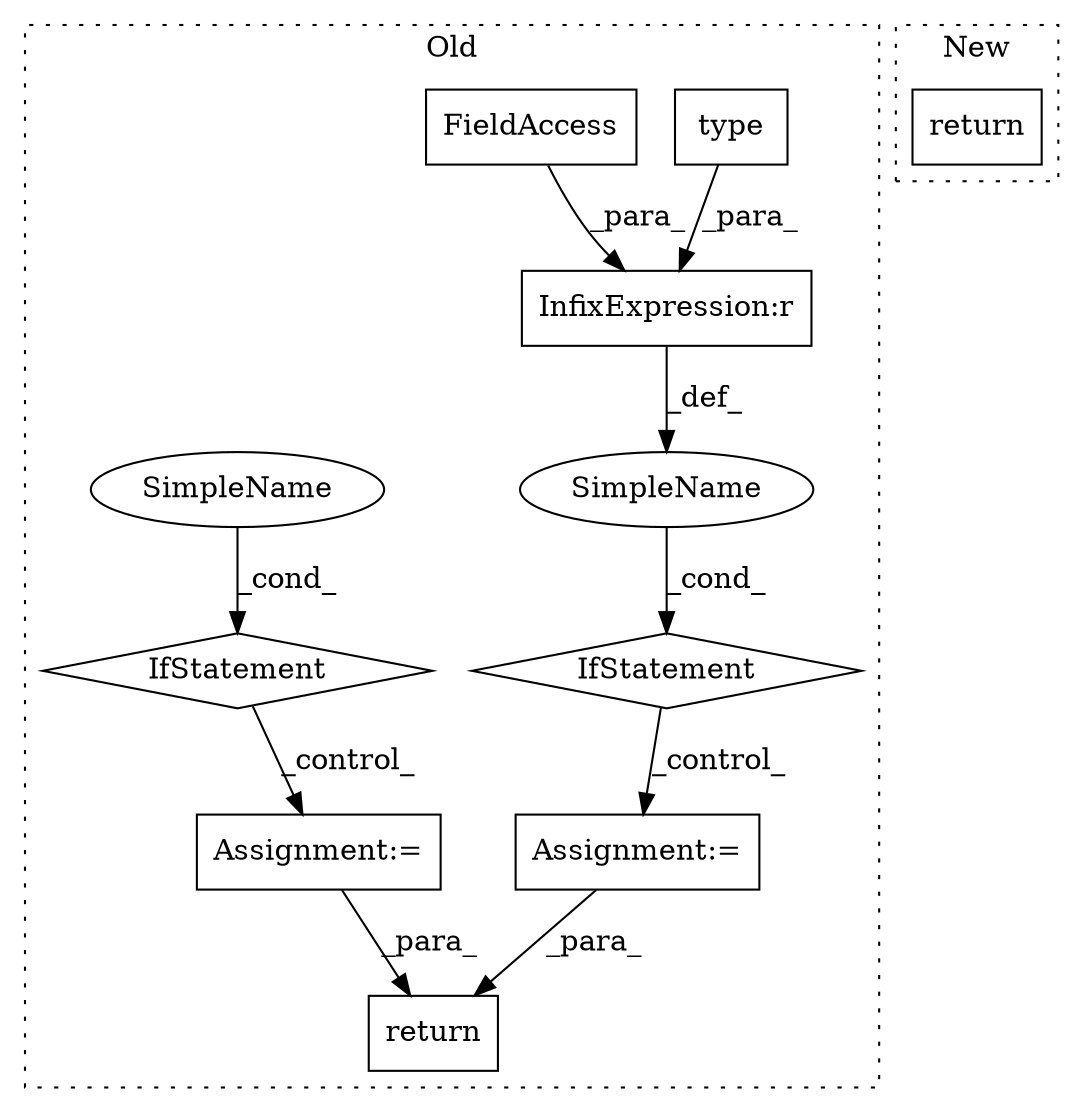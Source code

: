 digraph G {
subgraph cluster0 {
1 [label="type" a="32" s="10412" l="6" shape="box"];
3 [label="InfixExpression:r" a="27" s="10418" l="4" shape="box"];
4 [label="IfStatement" a="25" s="10393,10435" l="4,2" shape="diamond"];
5 [label="Assignment:=" a="7" s="10450" l="1" shape="box"];
6 [label="SimpleName" a="42" s="" l="" shape="ellipse"];
7 [label="return" a="41" s="10554" l="7" shape="box"];
8 [label="FieldAccess" a="22" s="10422" l="13" shape="box"];
9 [label="Assignment:=" a="7" s="10524" l="1" shape="box"];
10 [label="IfStatement" a="25" s="10494,10511" l="4,2" shape="diamond"];
11 [label="SimpleName" a="42" s="" l="" shape="ellipse"];
label = "Old";
style="dotted";
}
subgraph cluster1 {
2 [label="return" a="41" s="4507" l="7" shape="box"];
label = "New";
style="dotted";
}
1 -> 3 [label="_para_"];
3 -> 6 [label="_def_"];
4 -> 5 [label="_control_"];
5 -> 7 [label="_para_"];
6 -> 4 [label="_cond_"];
8 -> 3 [label="_para_"];
9 -> 7 [label="_para_"];
10 -> 9 [label="_control_"];
11 -> 10 [label="_cond_"];
}